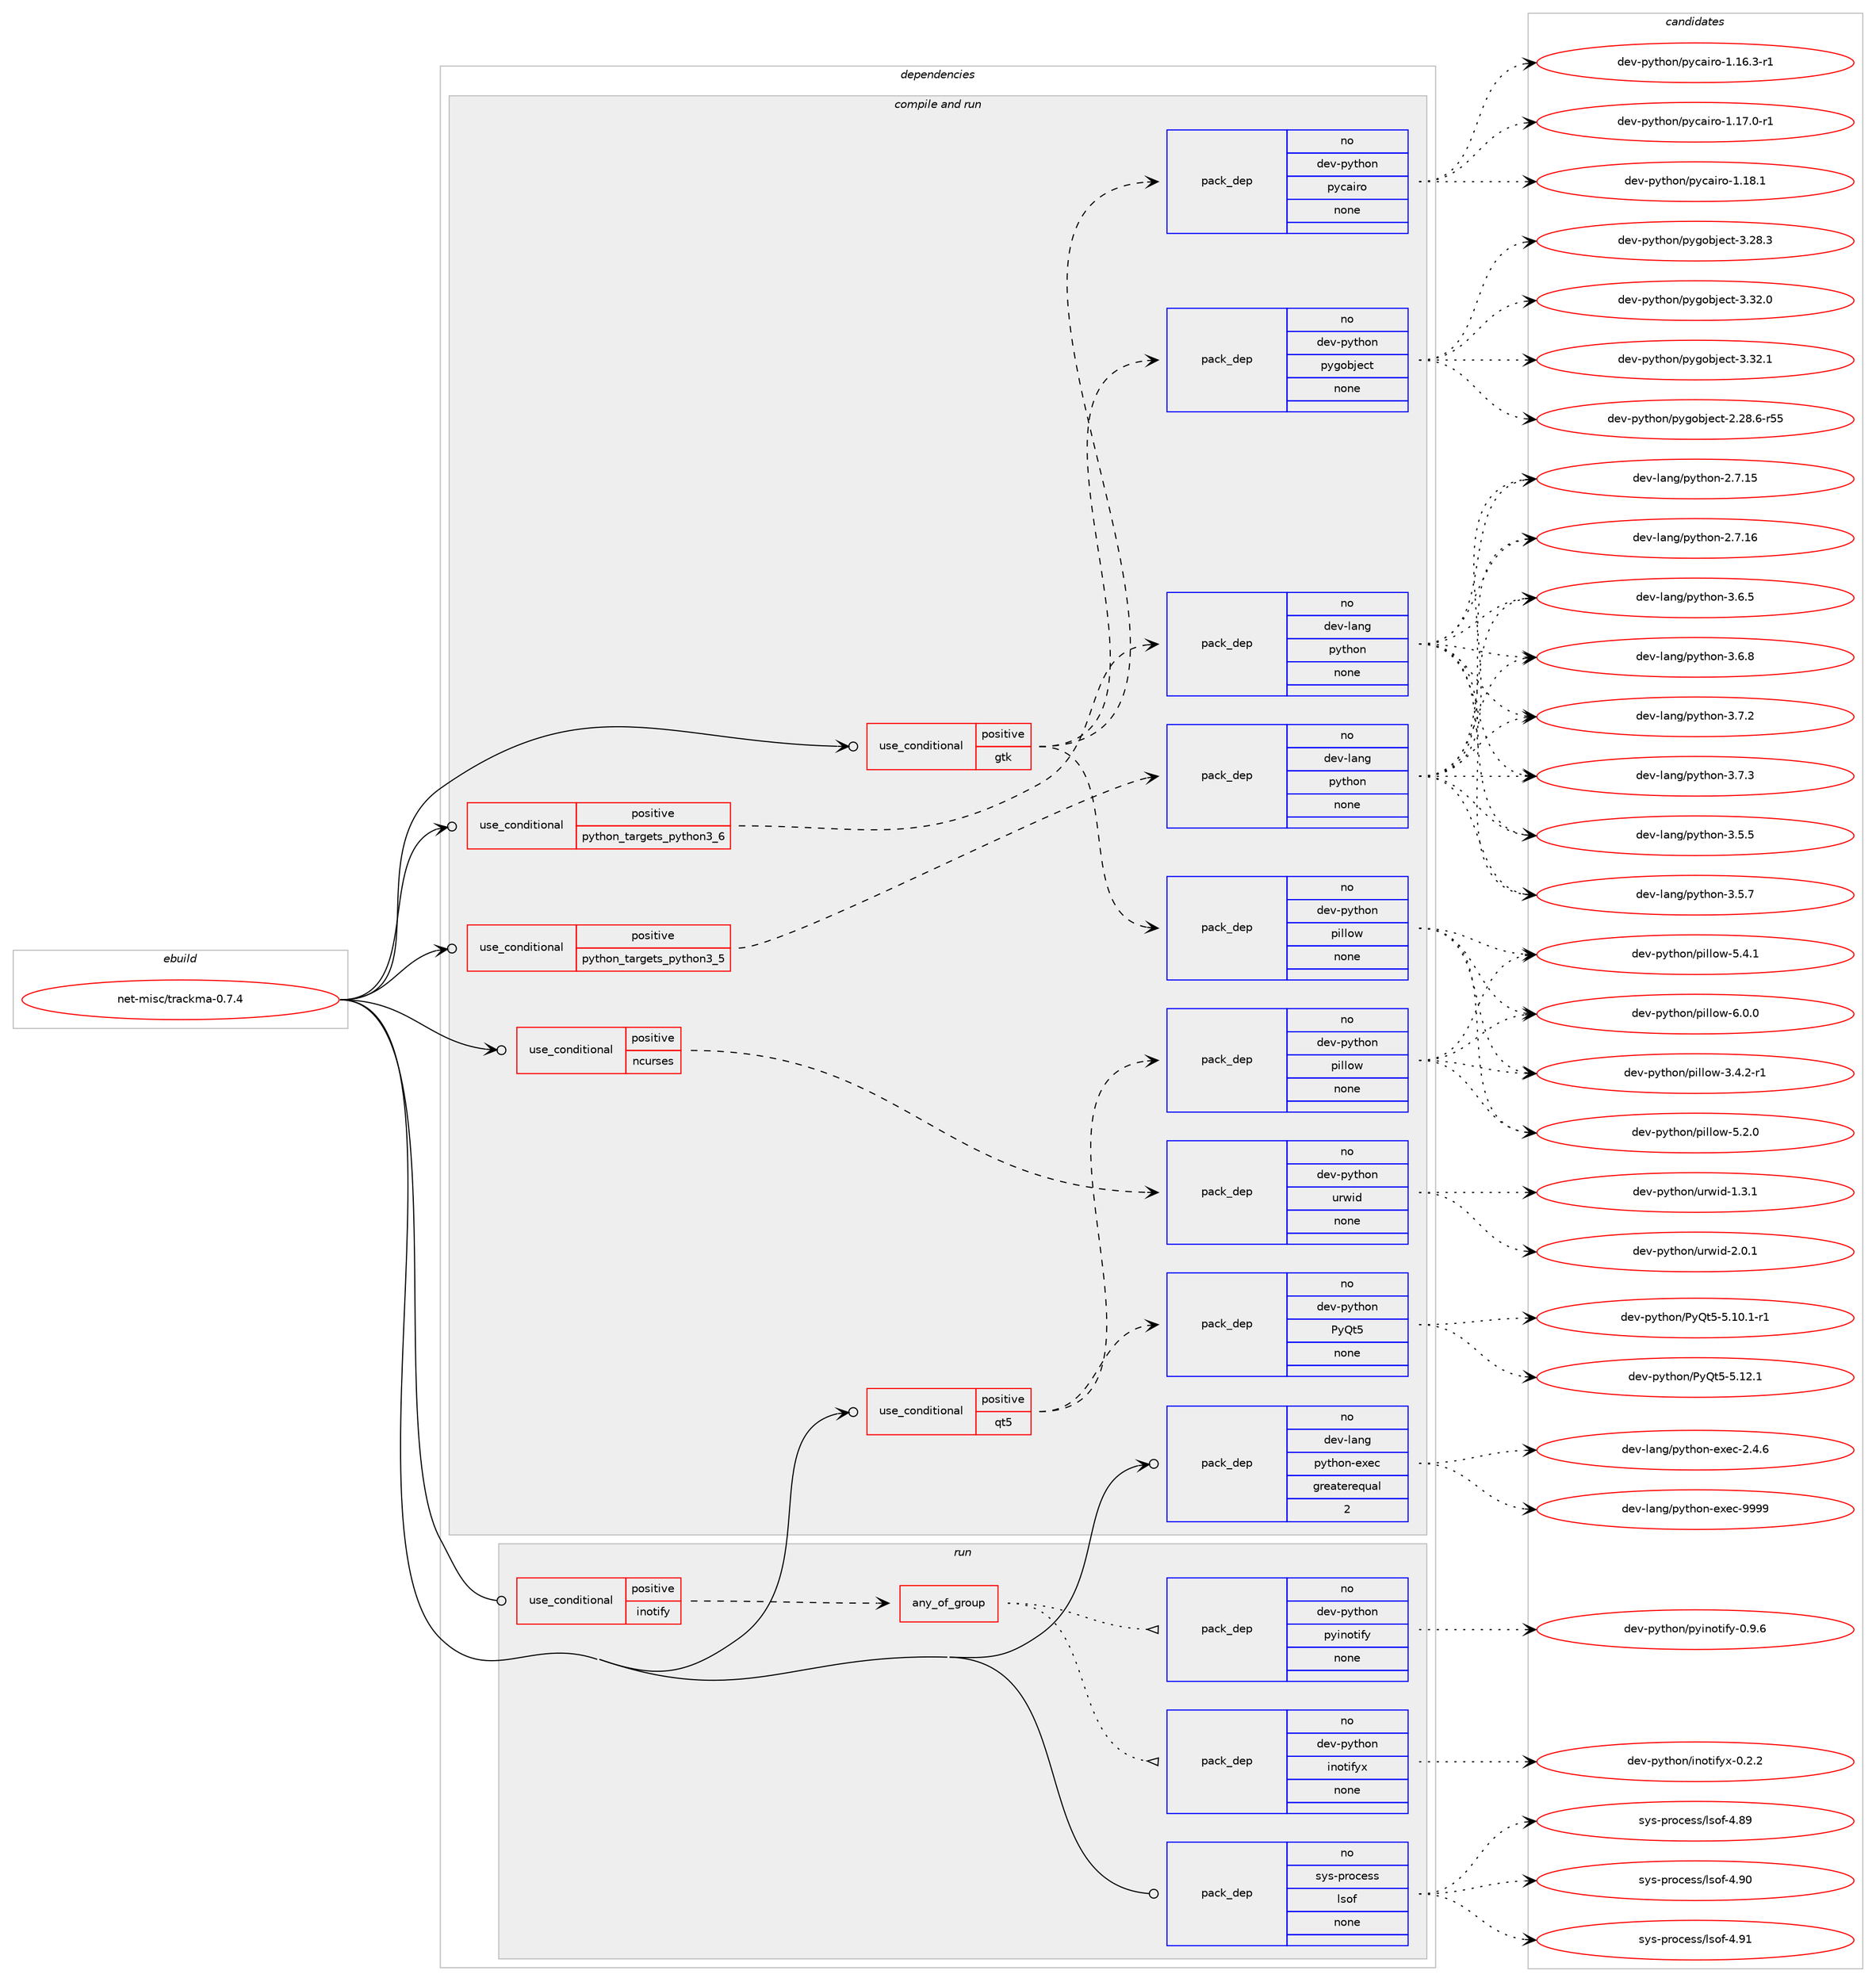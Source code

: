 digraph prolog {

# *************
# Graph options
# *************

newrank=true;
concentrate=true;
compound=true;
graph [rankdir=LR,fontname=Helvetica,fontsize=10,ranksep=1.5];#, ranksep=2.5, nodesep=0.2];
edge  [arrowhead=vee];
node  [fontname=Helvetica,fontsize=10];

# **********
# The ebuild
# **********

subgraph cluster_leftcol {
color=gray;
rank=same;
label=<<i>ebuild</i>>;
id [label="net-misc/trackma-0.7.4", color=red, width=4, href="../net-misc/trackma-0.7.4.svg"];
}

# ****************
# The dependencies
# ****************

subgraph cluster_midcol {
color=gray;
label=<<i>dependencies</i>>;
subgraph cluster_compile {
fillcolor="#eeeeee";
style=filled;
label=<<i>compile</i>>;
}
subgraph cluster_compileandrun {
fillcolor="#eeeeee";
style=filled;
label=<<i>compile and run</i>>;
subgraph cond825 {
dependency3492 [label=<<TABLE BORDER="0" CELLBORDER="1" CELLSPACING="0" CELLPADDING="4"><TR><TD ROWSPAN="3" CELLPADDING="10">use_conditional</TD></TR><TR><TD>positive</TD></TR><TR><TD>gtk</TD></TR></TABLE>>, shape=none, color=red];
subgraph pack2619 {
dependency3493 [label=<<TABLE BORDER="0" CELLBORDER="1" CELLSPACING="0" CELLPADDING="4" WIDTH="220"><TR><TD ROWSPAN="6" CELLPADDING="30">pack_dep</TD></TR><TR><TD WIDTH="110">no</TD></TR><TR><TD>dev-python</TD></TR><TR><TD>pygobject</TD></TR><TR><TD>none</TD></TR><TR><TD></TD></TR></TABLE>>, shape=none, color=blue];
}
dependency3492:e -> dependency3493:w [weight=20,style="dashed",arrowhead="vee"];
subgraph pack2620 {
dependency3494 [label=<<TABLE BORDER="0" CELLBORDER="1" CELLSPACING="0" CELLPADDING="4" WIDTH="220"><TR><TD ROWSPAN="6" CELLPADDING="30">pack_dep</TD></TR><TR><TD WIDTH="110">no</TD></TR><TR><TD>dev-python</TD></TR><TR><TD>pycairo</TD></TR><TR><TD>none</TD></TR><TR><TD></TD></TR></TABLE>>, shape=none, color=blue];
}
dependency3492:e -> dependency3494:w [weight=20,style="dashed",arrowhead="vee"];
subgraph pack2621 {
dependency3495 [label=<<TABLE BORDER="0" CELLBORDER="1" CELLSPACING="0" CELLPADDING="4" WIDTH="220"><TR><TD ROWSPAN="6" CELLPADDING="30">pack_dep</TD></TR><TR><TD WIDTH="110">no</TD></TR><TR><TD>dev-python</TD></TR><TR><TD>pillow</TD></TR><TR><TD>none</TD></TR><TR><TD></TD></TR></TABLE>>, shape=none, color=blue];
}
dependency3492:e -> dependency3495:w [weight=20,style="dashed",arrowhead="vee"];
}
id:e -> dependency3492:w [weight=20,style="solid",arrowhead="odotvee"];
subgraph cond826 {
dependency3496 [label=<<TABLE BORDER="0" CELLBORDER="1" CELLSPACING="0" CELLPADDING="4"><TR><TD ROWSPAN="3" CELLPADDING="10">use_conditional</TD></TR><TR><TD>positive</TD></TR><TR><TD>ncurses</TD></TR></TABLE>>, shape=none, color=red];
subgraph pack2622 {
dependency3497 [label=<<TABLE BORDER="0" CELLBORDER="1" CELLSPACING="0" CELLPADDING="4" WIDTH="220"><TR><TD ROWSPAN="6" CELLPADDING="30">pack_dep</TD></TR><TR><TD WIDTH="110">no</TD></TR><TR><TD>dev-python</TD></TR><TR><TD>urwid</TD></TR><TR><TD>none</TD></TR><TR><TD></TD></TR></TABLE>>, shape=none, color=blue];
}
dependency3496:e -> dependency3497:w [weight=20,style="dashed",arrowhead="vee"];
}
id:e -> dependency3496:w [weight=20,style="solid",arrowhead="odotvee"];
subgraph cond827 {
dependency3498 [label=<<TABLE BORDER="0" CELLBORDER="1" CELLSPACING="0" CELLPADDING="4"><TR><TD ROWSPAN="3" CELLPADDING="10">use_conditional</TD></TR><TR><TD>positive</TD></TR><TR><TD>python_targets_python3_5</TD></TR></TABLE>>, shape=none, color=red];
subgraph pack2623 {
dependency3499 [label=<<TABLE BORDER="0" CELLBORDER="1" CELLSPACING="0" CELLPADDING="4" WIDTH="220"><TR><TD ROWSPAN="6" CELLPADDING="30">pack_dep</TD></TR><TR><TD WIDTH="110">no</TD></TR><TR><TD>dev-lang</TD></TR><TR><TD>python</TD></TR><TR><TD>none</TD></TR><TR><TD></TD></TR></TABLE>>, shape=none, color=blue];
}
dependency3498:e -> dependency3499:w [weight=20,style="dashed",arrowhead="vee"];
}
id:e -> dependency3498:w [weight=20,style="solid",arrowhead="odotvee"];
subgraph cond828 {
dependency3500 [label=<<TABLE BORDER="0" CELLBORDER="1" CELLSPACING="0" CELLPADDING="4"><TR><TD ROWSPAN="3" CELLPADDING="10">use_conditional</TD></TR><TR><TD>positive</TD></TR><TR><TD>python_targets_python3_6</TD></TR></TABLE>>, shape=none, color=red];
subgraph pack2624 {
dependency3501 [label=<<TABLE BORDER="0" CELLBORDER="1" CELLSPACING="0" CELLPADDING="4" WIDTH="220"><TR><TD ROWSPAN="6" CELLPADDING="30">pack_dep</TD></TR><TR><TD WIDTH="110">no</TD></TR><TR><TD>dev-lang</TD></TR><TR><TD>python</TD></TR><TR><TD>none</TD></TR><TR><TD></TD></TR></TABLE>>, shape=none, color=blue];
}
dependency3500:e -> dependency3501:w [weight=20,style="dashed",arrowhead="vee"];
}
id:e -> dependency3500:w [weight=20,style="solid",arrowhead="odotvee"];
subgraph cond829 {
dependency3502 [label=<<TABLE BORDER="0" CELLBORDER="1" CELLSPACING="0" CELLPADDING="4"><TR><TD ROWSPAN="3" CELLPADDING="10">use_conditional</TD></TR><TR><TD>positive</TD></TR><TR><TD>qt5</TD></TR></TABLE>>, shape=none, color=red];
subgraph pack2625 {
dependency3503 [label=<<TABLE BORDER="0" CELLBORDER="1" CELLSPACING="0" CELLPADDING="4" WIDTH="220"><TR><TD ROWSPAN="6" CELLPADDING="30">pack_dep</TD></TR><TR><TD WIDTH="110">no</TD></TR><TR><TD>dev-python</TD></TR><TR><TD>PyQt5</TD></TR><TR><TD>none</TD></TR><TR><TD></TD></TR></TABLE>>, shape=none, color=blue];
}
dependency3502:e -> dependency3503:w [weight=20,style="dashed",arrowhead="vee"];
subgraph pack2626 {
dependency3504 [label=<<TABLE BORDER="0" CELLBORDER="1" CELLSPACING="0" CELLPADDING="4" WIDTH="220"><TR><TD ROWSPAN="6" CELLPADDING="30">pack_dep</TD></TR><TR><TD WIDTH="110">no</TD></TR><TR><TD>dev-python</TD></TR><TR><TD>pillow</TD></TR><TR><TD>none</TD></TR><TR><TD></TD></TR></TABLE>>, shape=none, color=blue];
}
dependency3502:e -> dependency3504:w [weight=20,style="dashed",arrowhead="vee"];
}
id:e -> dependency3502:w [weight=20,style="solid",arrowhead="odotvee"];
subgraph pack2627 {
dependency3505 [label=<<TABLE BORDER="0" CELLBORDER="1" CELLSPACING="0" CELLPADDING="4" WIDTH="220"><TR><TD ROWSPAN="6" CELLPADDING="30">pack_dep</TD></TR><TR><TD WIDTH="110">no</TD></TR><TR><TD>dev-lang</TD></TR><TR><TD>python-exec</TD></TR><TR><TD>greaterequal</TD></TR><TR><TD>2</TD></TR></TABLE>>, shape=none, color=blue];
}
id:e -> dependency3505:w [weight=20,style="solid",arrowhead="odotvee"];
}
subgraph cluster_run {
fillcolor="#eeeeee";
style=filled;
label=<<i>run</i>>;
subgraph cond830 {
dependency3506 [label=<<TABLE BORDER="0" CELLBORDER="1" CELLSPACING="0" CELLPADDING="4"><TR><TD ROWSPAN="3" CELLPADDING="10">use_conditional</TD></TR><TR><TD>positive</TD></TR><TR><TD>inotify</TD></TR></TABLE>>, shape=none, color=red];
subgraph any43 {
dependency3507 [label=<<TABLE BORDER="0" CELLBORDER="1" CELLSPACING="0" CELLPADDING="4"><TR><TD CELLPADDING="10">any_of_group</TD></TR></TABLE>>, shape=none, color=red];subgraph pack2628 {
dependency3508 [label=<<TABLE BORDER="0" CELLBORDER="1" CELLSPACING="0" CELLPADDING="4" WIDTH="220"><TR><TD ROWSPAN="6" CELLPADDING="30">pack_dep</TD></TR><TR><TD WIDTH="110">no</TD></TR><TR><TD>dev-python</TD></TR><TR><TD>inotifyx</TD></TR><TR><TD>none</TD></TR><TR><TD></TD></TR></TABLE>>, shape=none, color=blue];
}
dependency3507:e -> dependency3508:w [weight=20,style="dotted",arrowhead="oinv"];
subgraph pack2629 {
dependency3509 [label=<<TABLE BORDER="0" CELLBORDER="1" CELLSPACING="0" CELLPADDING="4" WIDTH="220"><TR><TD ROWSPAN="6" CELLPADDING="30">pack_dep</TD></TR><TR><TD WIDTH="110">no</TD></TR><TR><TD>dev-python</TD></TR><TR><TD>pyinotify</TD></TR><TR><TD>none</TD></TR><TR><TD></TD></TR></TABLE>>, shape=none, color=blue];
}
dependency3507:e -> dependency3509:w [weight=20,style="dotted",arrowhead="oinv"];
}
dependency3506:e -> dependency3507:w [weight=20,style="dashed",arrowhead="vee"];
}
id:e -> dependency3506:w [weight=20,style="solid",arrowhead="odot"];
subgraph pack2630 {
dependency3510 [label=<<TABLE BORDER="0" CELLBORDER="1" CELLSPACING="0" CELLPADDING="4" WIDTH="220"><TR><TD ROWSPAN="6" CELLPADDING="30">pack_dep</TD></TR><TR><TD WIDTH="110">no</TD></TR><TR><TD>sys-process</TD></TR><TR><TD>lsof</TD></TR><TR><TD>none</TD></TR><TR><TD></TD></TR></TABLE>>, shape=none, color=blue];
}
id:e -> dependency3510:w [weight=20,style="solid",arrowhead="odot"];
}
}

# **************
# The candidates
# **************

subgraph cluster_choices {
rank=same;
color=gray;
label=<<i>candidates</i>>;

subgraph choice2619 {
color=black;
nodesep=1;
choice1001011184511212111610411111047112121103111981061019911645504650564654451145353 [label="dev-python/pygobject-2.28.6-r55", color=red, width=4,href="../dev-python/pygobject-2.28.6-r55.svg"];
choice1001011184511212111610411111047112121103111981061019911645514650564651 [label="dev-python/pygobject-3.28.3", color=red, width=4,href="../dev-python/pygobject-3.28.3.svg"];
choice1001011184511212111610411111047112121103111981061019911645514651504648 [label="dev-python/pygobject-3.32.0", color=red, width=4,href="../dev-python/pygobject-3.32.0.svg"];
choice1001011184511212111610411111047112121103111981061019911645514651504649 [label="dev-python/pygobject-3.32.1", color=red, width=4,href="../dev-python/pygobject-3.32.1.svg"];
dependency3493:e -> choice1001011184511212111610411111047112121103111981061019911645504650564654451145353:w [style=dotted,weight="100"];
dependency3493:e -> choice1001011184511212111610411111047112121103111981061019911645514650564651:w [style=dotted,weight="100"];
dependency3493:e -> choice1001011184511212111610411111047112121103111981061019911645514651504648:w [style=dotted,weight="100"];
dependency3493:e -> choice1001011184511212111610411111047112121103111981061019911645514651504649:w [style=dotted,weight="100"];
}
subgraph choice2620 {
color=black;
nodesep=1;
choice10010111845112121116104111110471121219997105114111454946495446514511449 [label="dev-python/pycairo-1.16.3-r1", color=red, width=4,href="../dev-python/pycairo-1.16.3-r1.svg"];
choice10010111845112121116104111110471121219997105114111454946495546484511449 [label="dev-python/pycairo-1.17.0-r1", color=red, width=4,href="../dev-python/pycairo-1.17.0-r1.svg"];
choice1001011184511212111610411111047112121999710511411145494649564649 [label="dev-python/pycairo-1.18.1", color=red, width=4,href="../dev-python/pycairo-1.18.1.svg"];
dependency3494:e -> choice10010111845112121116104111110471121219997105114111454946495446514511449:w [style=dotted,weight="100"];
dependency3494:e -> choice10010111845112121116104111110471121219997105114111454946495546484511449:w [style=dotted,weight="100"];
dependency3494:e -> choice1001011184511212111610411111047112121999710511411145494649564649:w [style=dotted,weight="100"];
}
subgraph choice2621 {
color=black;
nodesep=1;
choice10010111845112121116104111110471121051081081111194551465246504511449 [label="dev-python/pillow-3.4.2-r1", color=red, width=4,href="../dev-python/pillow-3.4.2-r1.svg"];
choice1001011184511212111610411111047112105108108111119455346504648 [label="dev-python/pillow-5.2.0", color=red, width=4,href="../dev-python/pillow-5.2.0.svg"];
choice1001011184511212111610411111047112105108108111119455346524649 [label="dev-python/pillow-5.4.1", color=red, width=4,href="../dev-python/pillow-5.4.1.svg"];
choice1001011184511212111610411111047112105108108111119455446484648 [label="dev-python/pillow-6.0.0", color=red, width=4,href="../dev-python/pillow-6.0.0.svg"];
dependency3495:e -> choice10010111845112121116104111110471121051081081111194551465246504511449:w [style=dotted,weight="100"];
dependency3495:e -> choice1001011184511212111610411111047112105108108111119455346504648:w [style=dotted,weight="100"];
dependency3495:e -> choice1001011184511212111610411111047112105108108111119455346524649:w [style=dotted,weight="100"];
dependency3495:e -> choice1001011184511212111610411111047112105108108111119455446484648:w [style=dotted,weight="100"];
}
subgraph choice2622 {
color=black;
nodesep=1;
choice1001011184511212111610411111047117114119105100454946514649 [label="dev-python/urwid-1.3.1", color=red, width=4,href="../dev-python/urwid-1.3.1.svg"];
choice1001011184511212111610411111047117114119105100455046484649 [label="dev-python/urwid-2.0.1", color=red, width=4,href="../dev-python/urwid-2.0.1.svg"];
dependency3497:e -> choice1001011184511212111610411111047117114119105100454946514649:w [style=dotted,weight="100"];
dependency3497:e -> choice1001011184511212111610411111047117114119105100455046484649:w [style=dotted,weight="100"];
}
subgraph choice2623 {
color=black;
nodesep=1;
choice10010111845108971101034711212111610411111045504655464953 [label="dev-lang/python-2.7.15", color=red, width=4,href="../dev-lang/python-2.7.15.svg"];
choice10010111845108971101034711212111610411111045504655464954 [label="dev-lang/python-2.7.16", color=red, width=4,href="../dev-lang/python-2.7.16.svg"];
choice100101118451089711010347112121116104111110455146534653 [label="dev-lang/python-3.5.5", color=red, width=4,href="../dev-lang/python-3.5.5.svg"];
choice100101118451089711010347112121116104111110455146534655 [label="dev-lang/python-3.5.7", color=red, width=4,href="../dev-lang/python-3.5.7.svg"];
choice100101118451089711010347112121116104111110455146544653 [label="dev-lang/python-3.6.5", color=red, width=4,href="../dev-lang/python-3.6.5.svg"];
choice100101118451089711010347112121116104111110455146544656 [label="dev-lang/python-3.6.8", color=red, width=4,href="../dev-lang/python-3.6.8.svg"];
choice100101118451089711010347112121116104111110455146554650 [label="dev-lang/python-3.7.2", color=red, width=4,href="../dev-lang/python-3.7.2.svg"];
choice100101118451089711010347112121116104111110455146554651 [label="dev-lang/python-3.7.3", color=red, width=4,href="../dev-lang/python-3.7.3.svg"];
dependency3499:e -> choice10010111845108971101034711212111610411111045504655464953:w [style=dotted,weight="100"];
dependency3499:e -> choice10010111845108971101034711212111610411111045504655464954:w [style=dotted,weight="100"];
dependency3499:e -> choice100101118451089711010347112121116104111110455146534653:w [style=dotted,weight="100"];
dependency3499:e -> choice100101118451089711010347112121116104111110455146534655:w [style=dotted,weight="100"];
dependency3499:e -> choice100101118451089711010347112121116104111110455146544653:w [style=dotted,weight="100"];
dependency3499:e -> choice100101118451089711010347112121116104111110455146544656:w [style=dotted,weight="100"];
dependency3499:e -> choice100101118451089711010347112121116104111110455146554650:w [style=dotted,weight="100"];
dependency3499:e -> choice100101118451089711010347112121116104111110455146554651:w [style=dotted,weight="100"];
}
subgraph choice2624 {
color=black;
nodesep=1;
choice10010111845108971101034711212111610411111045504655464953 [label="dev-lang/python-2.7.15", color=red, width=4,href="../dev-lang/python-2.7.15.svg"];
choice10010111845108971101034711212111610411111045504655464954 [label="dev-lang/python-2.7.16", color=red, width=4,href="../dev-lang/python-2.7.16.svg"];
choice100101118451089711010347112121116104111110455146534653 [label="dev-lang/python-3.5.5", color=red, width=4,href="../dev-lang/python-3.5.5.svg"];
choice100101118451089711010347112121116104111110455146534655 [label="dev-lang/python-3.5.7", color=red, width=4,href="../dev-lang/python-3.5.7.svg"];
choice100101118451089711010347112121116104111110455146544653 [label="dev-lang/python-3.6.5", color=red, width=4,href="../dev-lang/python-3.6.5.svg"];
choice100101118451089711010347112121116104111110455146544656 [label="dev-lang/python-3.6.8", color=red, width=4,href="../dev-lang/python-3.6.8.svg"];
choice100101118451089711010347112121116104111110455146554650 [label="dev-lang/python-3.7.2", color=red, width=4,href="../dev-lang/python-3.7.2.svg"];
choice100101118451089711010347112121116104111110455146554651 [label="dev-lang/python-3.7.3", color=red, width=4,href="../dev-lang/python-3.7.3.svg"];
dependency3501:e -> choice10010111845108971101034711212111610411111045504655464953:w [style=dotted,weight="100"];
dependency3501:e -> choice10010111845108971101034711212111610411111045504655464954:w [style=dotted,weight="100"];
dependency3501:e -> choice100101118451089711010347112121116104111110455146534653:w [style=dotted,weight="100"];
dependency3501:e -> choice100101118451089711010347112121116104111110455146534655:w [style=dotted,weight="100"];
dependency3501:e -> choice100101118451089711010347112121116104111110455146544653:w [style=dotted,weight="100"];
dependency3501:e -> choice100101118451089711010347112121116104111110455146544656:w [style=dotted,weight="100"];
dependency3501:e -> choice100101118451089711010347112121116104111110455146554650:w [style=dotted,weight="100"];
dependency3501:e -> choice100101118451089711010347112121116104111110455146554651:w [style=dotted,weight="100"];
}
subgraph choice2625 {
color=black;
nodesep=1;
choice1001011184511212111610411111047801218111653455346494846494511449 [label="dev-python/PyQt5-5.10.1-r1", color=red, width=4,href="../dev-python/PyQt5-5.10.1-r1.svg"];
choice100101118451121211161041111104780121811165345534649504649 [label="dev-python/PyQt5-5.12.1", color=red, width=4,href="../dev-python/PyQt5-5.12.1.svg"];
dependency3503:e -> choice1001011184511212111610411111047801218111653455346494846494511449:w [style=dotted,weight="100"];
dependency3503:e -> choice100101118451121211161041111104780121811165345534649504649:w [style=dotted,weight="100"];
}
subgraph choice2626 {
color=black;
nodesep=1;
choice10010111845112121116104111110471121051081081111194551465246504511449 [label="dev-python/pillow-3.4.2-r1", color=red, width=4,href="../dev-python/pillow-3.4.2-r1.svg"];
choice1001011184511212111610411111047112105108108111119455346504648 [label="dev-python/pillow-5.2.0", color=red, width=4,href="../dev-python/pillow-5.2.0.svg"];
choice1001011184511212111610411111047112105108108111119455346524649 [label="dev-python/pillow-5.4.1", color=red, width=4,href="../dev-python/pillow-5.4.1.svg"];
choice1001011184511212111610411111047112105108108111119455446484648 [label="dev-python/pillow-6.0.0", color=red, width=4,href="../dev-python/pillow-6.0.0.svg"];
dependency3504:e -> choice10010111845112121116104111110471121051081081111194551465246504511449:w [style=dotted,weight="100"];
dependency3504:e -> choice1001011184511212111610411111047112105108108111119455346504648:w [style=dotted,weight="100"];
dependency3504:e -> choice1001011184511212111610411111047112105108108111119455346524649:w [style=dotted,weight="100"];
dependency3504:e -> choice1001011184511212111610411111047112105108108111119455446484648:w [style=dotted,weight="100"];
}
subgraph choice2627 {
color=black;
nodesep=1;
choice1001011184510897110103471121211161041111104510112010199455046524654 [label="dev-lang/python-exec-2.4.6", color=red, width=4,href="../dev-lang/python-exec-2.4.6.svg"];
choice10010111845108971101034711212111610411111045101120101994557575757 [label="dev-lang/python-exec-9999", color=red, width=4,href="../dev-lang/python-exec-9999.svg"];
dependency3505:e -> choice1001011184510897110103471121211161041111104510112010199455046524654:w [style=dotted,weight="100"];
dependency3505:e -> choice10010111845108971101034711212111610411111045101120101994557575757:w [style=dotted,weight="100"];
}
subgraph choice2628 {
color=black;
nodesep=1;
choice1001011184511212111610411111047105110111116105102121120454846504650 [label="dev-python/inotifyx-0.2.2", color=red, width=4,href="../dev-python/inotifyx-0.2.2.svg"];
dependency3508:e -> choice1001011184511212111610411111047105110111116105102121120454846504650:w [style=dotted,weight="100"];
}
subgraph choice2629 {
color=black;
nodesep=1;
choice1001011184511212111610411111047112121105110111116105102121454846574654 [label="dev-python/pyinotify-0.9.6", color=red, width=4,href="../dev-python/pyinotify-0.9.6.svg"];
dependency3509:e -> choice1001011184511212111610411111047112121105110111116105102121454846574654:w [style=dotted,weight="100"];
}
subgraph choice2630 {
color=black;
nodesep=1;
choice1151211154511211411199101115115471081151111024552465657 [label="sys-process/lsof-4.89", color=red, width=4,href="../sys-process/lsof-4.89.svg"];
choice1151211154511211411199101115115471081151111024552465748 [label="sys-process/lsof-4.90", color=red, width=4,href="../sys-process/lsof-4.90.svg"];
choice1151211154511211411199101115115471081151111024552465749 [label="sys-process/lsof-4.91", color=red, width=4,href="../sys-process/lsof-4.91.svg"];
dependency3510:e -> choice1151211154511211411199101115115471081151111024552465657:w [style=dotted,weight="100"];
dependency3510:e -> choice1151211154511211411199101115115471081151111024552465748:w [style=dotted,weight="100"];
dependency3510:e -> choice1151211154511211411199101115115471081151111024552465749:w [style=dotted,weight="100"];
}
}

}
